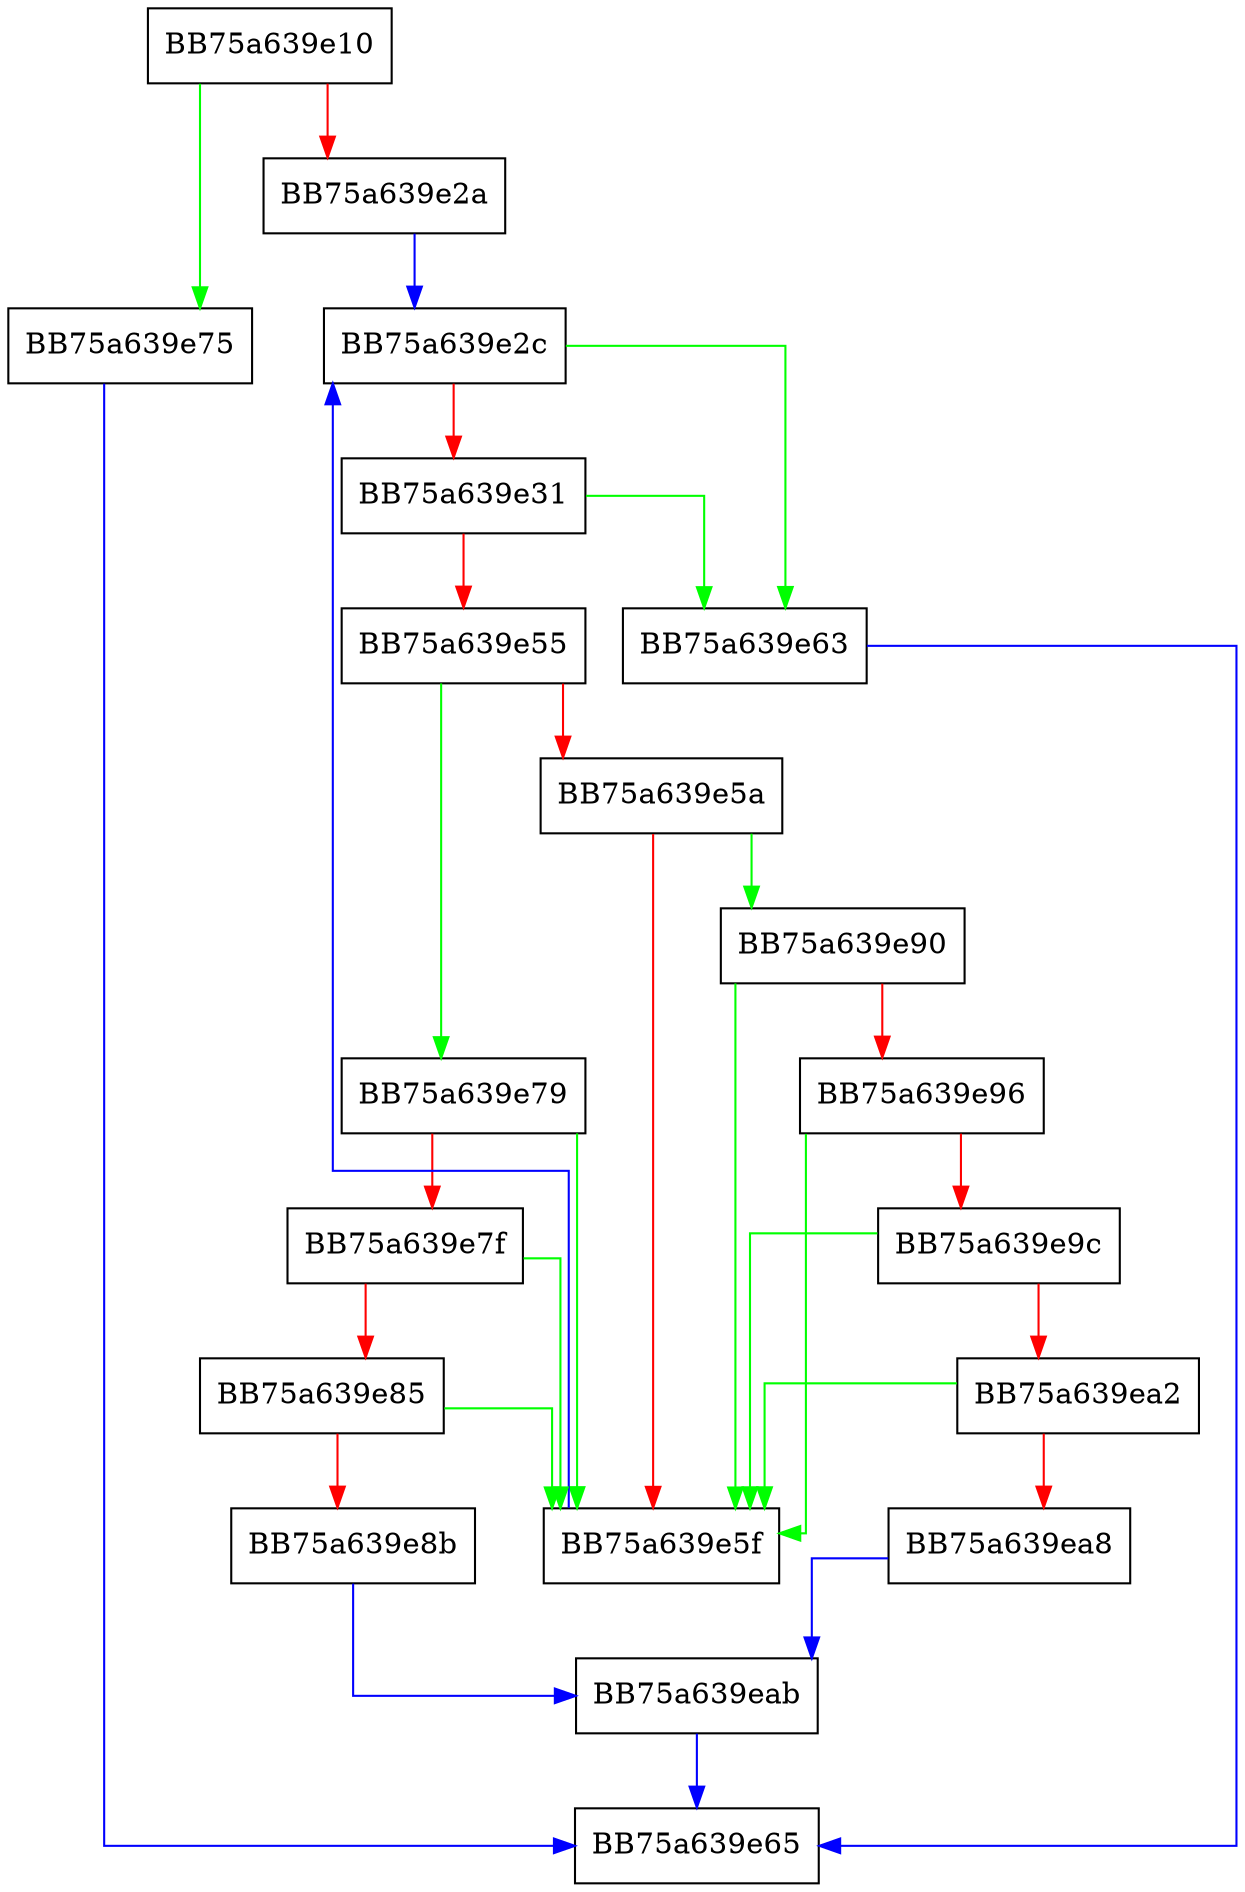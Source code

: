 digraph ProcessFunction {
  node [shape="box"];
  graph [splines=ortho];
  BB75a639e10 -> BB75a639e75 [color="green"];
  BB75a639e10 -> BB75a639e2a [color="red"];
  BB75a639e2a -> BB75a639e2c [color="blue"];
  BB75a639e2c -> BB75a639e63 [color="green"];
  BB75a639e2c -> BB75a639e31 [color="red"];
  BB75a639e31 -> BB75a639e63 [color="green"];
  BB75a639e31 -> BB75a639e55 [color="red"];
  BB75a639e55 -> BB75a639e79 [color="green"];
  BB75a639e55 -> BB75a639e5a [color="red"];
  BB75a639e5a -> BB75a639e90 [color="green"];
  BB75a639e5a -> BB75a639e5f [color="red"];
  BB75a639e5f -> BB75a639e2c [color="blue"];
  BB75a639e63 -> BB75a639e65 [color="blue"];
  BB75a639e75 -> BB75a639e65 [color="blue"];
  BB75a639e79 -> BB75a639e5f [color="green"];
  BB75a639e79 -> BB75a639e7f [color="red"];
  BB75a639e7f -> BB75a639e5f [color="green"];
  BB75a639e7f -> BB75a639e85 [color="red"];
  BB75a639e85 -> BB75a639e5f [color="green"];
  BB75a639e85 -> BB75a639e8b [color="red"];
  BB75a639e8b -> BB75a639eab [color="blue"];
  BB75a639e90 -> BB75a639e5f [color="green"];
  BB75a639e90 -> BB75a639e96 [color="red"];
  BB75a639e96 -> BB75a639e5f [color="green"];
  BB75a639e96 -> BB75a639e9c [color="red"];
  BB75a639e9c -> BB75a639e5f [color="green"];
  BB75a639e9c -> BB75a639ea2 [color="red"];
  BB75a639ea2 -> BB75a639e5f [color="green"];
  BB75a639ea2 -> BB75a639ea8 [color="red"];
  BB75a639ea8 -> BB75a639eab [color="blue"];
  BB75a639eab -> BB75a639e65 [color="blue"];
}
